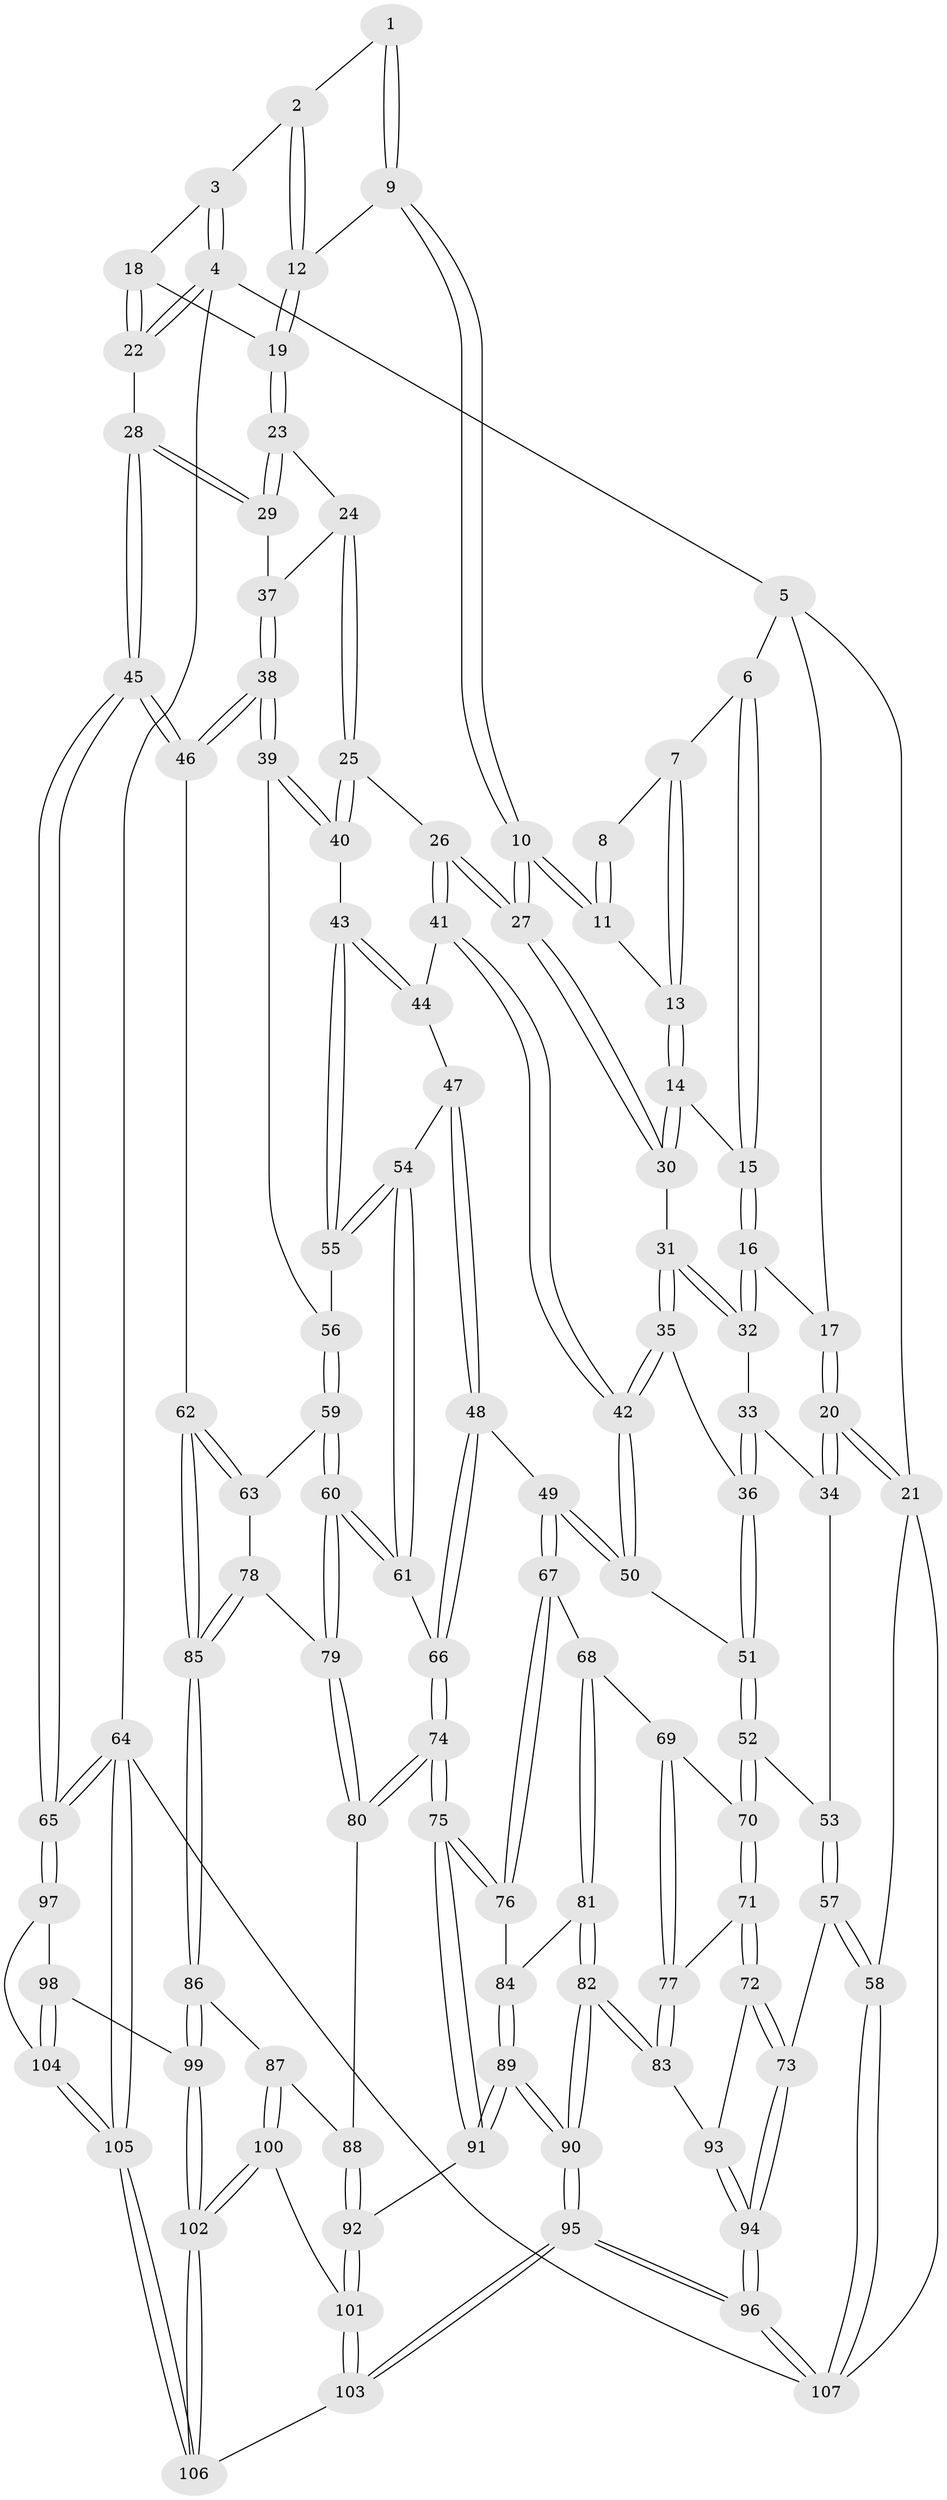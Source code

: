 // coarse degree distribution, {2: 0.03076923076923077, 3: 0.07692307692307693, 4: 0.46153846153846156, 5: 0.35384615384615387, 6: 0.07692307692307693}
// Generated by graph-tools (version 1.1) at 2025/24/03/03/25 07:24:32]
// undirected, 107 vertices, 264 edges
graph export_dot {
graph [start="1"]
  node [color=gray90,style=filled];
  1 [pos="+0.8178952147899579+0"];
  2 [pos="+0.8395973784338918+0"];
  3 [pos="+0.9476717115775388+0"];
  4 [pos="+1+0"];
  5 [pos="+0.03717244694439615+0"];
  6 [pos="+0.2850393016842202+0"];
  7 [pos="+0.44204811144357653+0"];
  8 [pos="+0.6213284616359335+0"];
  9 [pos="+0.7094532508064034+0.11855039240137863"];
  10 [pos="+0.6343665105716336+0.14942756561002285"];
  11 [pos="+0.6279936816471738+0.12458527594737076"];
  12 [pos="+0.7928591503712158+0.12950237175651869"];
  13 [pos="+0.45144714588165075+0"];
  14 [pos="+0.4237687824748638+0.15021437489169892"];
  15 [pos="+0.26575868201281944+0.16606169361926176"];
  16 [pos="+0.24383434874684676+0.18101520876803975"];
  17 [pos="+0.11741299555504185+0.031797463662684766"];
  18 [pos="+0.8566592307713434+0.10595651311212895"];
  19 [pos="+0.8284308162094047+0.14048991808564293"];
  20 [pos="+0+0.28015283370611543"];
  21 [pos="+0+0.2806640575190871"];
  22 [pos="+1+0.039762726051348465"];
  23 [pos="+0.8564318850431991+0.195237361458909"];
  24 [pos="+0.8163063824857743+0.28534718479692744"];
  25 [pos="+0.7576173117888829+0.3170178795738058"];
  26 [pos="+0.5936609120572288+0.2776642334527595"];
  27 [pos="+0.5728963818535439+0.2399437931415226"];
  28 [pos="+1+0.24136977118403208"];
  29 [pos="+1+0.2407611227131898"];
  30 [pos="+0.5521019732067818+0.23510785363113204"];
  31 [pos="+0.4050333370678985+0.33970673763162085"];
  32 [pos="+0.2314261433090304+0.20062518802924487"];
  33 [pos="+0.22758192989931064+0.2050767643981327"];
  34 [pos="+0.03513343665482445+0.3023134768344309"];
  35 [pos="+0.391490815763271+0.3608164648909297"];
  36 [pos="+0.31661256591894904+0.42023458608613173"];
  37 [pos="+0.8760268088466255+0.32156700701413365"];
  38 [pos="+0.9267206479962482+0.5049394058516194"];
  39 [pos="+0.8540921439019087+0.46843836430904506"];
  40 [pos="+0.7998335180874558+0.4395498900082528"];
  41 [pos="+0.586091288753503+0.36260147728131803"];
  42 [pos="+0.4985042034581876+0.4673939524696206"];
  43 [pos="+0.7147858888426374+0.4786855218772001"];
  44 [pos="+0.6087806787196663+0.3956812089379886"];
  45 [pos="+1+0.6012138763249124"];
  46 [pos="+1+0.6071440661266969"];
  47 [pos="+0.6181197108579839+0.49981888087617676"];
  48 [pos="+0.5039100438874574+0.583717904982778"];
  49 [pos="+0.49088010784063235+0.5813729066362312"];
  50 [pos="+0.48053925916469964+0.5021153552600867"];
  51 [pos="+0.31097408048171893+0.4424087559138677"];
  52 [pos="+0.23686078932063667+0.5120984428691786"];
  53 [pos="+0.15358488660263034+0.45809685485149576"];
  54 [pos="+0.6551051354202806+0.5511575200053742"];
  55 [pos="+0.7057677504687485+0.5248631692702895"];
  56 [pos="+0.7269400633376543+0.5473882452064626"];
  57 [pos="+0+0.7115357300840479"];
  58 [pos="+0+0.708674261968944"];
  59 [pos="+0.7802450156070622+0.6099921748624556"];
  60 [pos="+0.6305820958943492+0.6311695612525065"];
  61 [pos="+0.6146278273979543+0.6183008417245612"];
  62 [pos="+0.9704330483832532+0.6450946691068259"];
  63 [pos="+0.7890517080261358+0.614131699499872"];
  64 [pos="+1+1"];
  65 [pos="+1+0.8602860219657481"];
  66 [pos="+0.6055217169699486+0.618033440732573"];
  67 [pos="+0.4598369080137453+0.615302890196344"];
  68 [pos="+0.39075525496060753+0.630917330045679"];
  69 [pos="+0.272209700980665+0.5844575330966154"];
  70 [pos="+0.23957770547983545+0.535265657933667"];
  71 [pos="+0.02386720490430148+0.7041321674183904"];
  72 [pos="+0.016722762048074814+0.7084249216846028"];
  73 [pos="+0+0.7187837309704453"];
  74 [pos="+0.5409370583726516+0.7901626150773176"];
  75 [pos="+0.5376305565837934+0.7933449035571281"];
  76 [pos="+0.4893506639923807+0.7114531480448072"];
  77 [pos="+0.24895769277281296+0.6726348629518639"];
  78 [pos="+0.684079572289034+0.7115077951485498"];
  79 [pos="+0.6666893190301378+0.7098807602750334"];
  80 [pos="+0.6569739145113945+0.7245014681261729"];
  81 [pos="+0.37102407619169914+0.7047207238995352"];
  82 [pos="+0.28327105138384917+0.8014978092982905"];
  83 [pos="+0.2524897043752471+0.7827817780111523"];
  84 [pos="+0.4102920190298348+0.7513683371889349"];
  85 [pos="+0.8354094303847406+0.7983633070680324"];
  86 [pos="+0.8346905537239491+0.8000427133859922"];
  87 [pos="+0.758321878762293+0.832943650387293"];
  88 [pos="+0.6772021660734092+0.8044397417156229"];
  89 [pos="+0.42437210266008746+0.8774865237072451"];
  90 [pos="+0.3635475951044558+0.9254953254854427"];
  91 [pos="+0.5331976450281659+0.825600250238684"];
  92 [pos="+0.5697205315841358+0.8517728459137373"];
  93 [pos="+0.2107322764139805+0.7873859072165351"];
  94 [pos="+0.12295688920450684+0.9272476758655103"];
  95 [pos="+0.3027381295464803+1"];
  96 [pos="+0.22602083350401161+1"];
  97 [pos="+0.9868200576754842+0.9191004256615367"];
  98 [pos="+0.9069136067924211+0.9037089838876987"];
  99 [pos="+0.8469759739083371+0.8554292992677048"];
  100 [pos="+0.6864094472114238+0.9172857130464134"];
  101 [pos="+0.5863335228533381+0.8752578463840188"];
  102 [pos="+0.7617065968829668+1"];
  103 [pos="+0.5385439306321931+1"];
  104 [pos="+0.9244128337291969+0.9879625926025156"];
  105 [pos="+0.8597808433239034+1"];
  106 [pos="+0.7622587789936576+1"];
  107 [pos="+0+1"];
  1 -- 2;
  1 -- 9;
  1 -- 9;
  2 -- 3;
  2 -- 12;
  2 -- 12;
  3 -- 4;
  3 -- 4;
  3 -- 18;
  4 -- 5;
  4 -- 22;
  4 -- 22;
  4 -- 64;
  5 -- 6;
  5 -- 17;
  5 -- 21;
  6 -- 7;
  6 -- 15;
  6 -- 15;
  7 -- 8;
  7 -- 13;
  7 -- 13;
  8 -- 11;
  8 -- 11;
  9 -- 10;
  9 -- 10;
  9 -- 12;
  10 -- 11;
  10 -- 11;
  10 -- 27;
  10 -- 27;
  11 -- 13;
  12 -- 19;
  12 -- 19;
  13 -- 14;
  13 -- 14;
  14 -- 15;
  14 -- 30;
  14 -- 30;
  15 -- 16;
  15 -- 16;
  16 -- 17;
  16 -- 32;
  16 -- 32;
  17 -- 20;
  17 -- 20;
  18 -- 19;
  18 -- 22;
  18 -- 22;
  19 -- 23;
  19 -- 23;
  20 -- 21;
  20 -- 21;
  20 -- 34;
  20 -- 34;
  21 -- 58;
  21 -- 107;
  22 -- 28;
  23 -- 24;
  23 -- 29;
  23 -- 29;
  24 -- 25;
  24 -- 25;
  24 -- 37;
  25 -- 26;
  25 -- 40;
  25 -- 40;
  26 -- 27;
  26 -- 27;
  26 -- 41;
  26 -- 41;
  27 -- 30;
  27 -- 30;
  28 -- 29;
  28 -- 29;
  28 -- 45;
  28 -- 45;
  29 -- 37;
  30 -- 31;
  31 -- 32;
  31 -- 32;
  31 -- 35;
  31 -- 35;
  32 -- 33;
  33 -- 34;
  33 -- 36;
  33 -- 36;
  34 -- 53;
  35 -- 36;
  35 -- 42;
  35 -- 42;
  36 -- 51;
  36 -- 51;
  37 -- 38;
  37 -- 38;
  38 -- 39;
  38 -- 39;
  38 -- 46;
  38 -- 46;
  39 -- 40;
  39 -- 40;
  39 -- 56;
  40 -- 43;
  41 -- 42;
  41 -- 42;
  41 -- 44;
  42 -- 50;
  42 -- 50;
  43 -- 44;
  43 -- 44;
  43 -- 55;
  43 -- 55;
  44 -- 47;
  45 -- 46;
  45 -- 46;
  45 -- 65;
  45 -- 65;
  46 -- 62;
  47 -- 48;
  47 -- 48;
  47 -- 54;
  48 -- 49;
  48 -- 66;
  48 -- 66;
  49 -- 50;
  49 -- 50;
  49 -- 67;
  49 -- 67;
  50 -- 51;
  51 -- 52;
  51 -- 52;
  52 -- 53;
  52 -- 70;
  52 -- 70;
  53 -- 57;
  53 -- 57;
  54 -- 55;
  54 -- 55;
  54 -- 61;
  54 -- 61;
  55 -- 56;
  56 -- 59;
  56 -- 59;
  57 -- 58;
  57 -- 58;
  57 -- 73;
  58 -- 107;
  58 -- 107;
  59 -- 60;
  59 -- 60;
  59 -- 63;
  60 -- 61;
  60 -- 61;
  60 -- 79;
  60 -- 79;
  61 -- 66;
  62 -- 63;
  62 -- 63;
  62 -- 85;
  62 -- 85;
  63 -- 78;
  64 -- 65;
  64 -- 65;
  64 -- 105;
  64 -- 105;
  64 -- 107;
  65 -- 97;
  65 -- 97;
  66 -- 74;
  66 -- 74;
  67 -- 68;
  67 -- 76;
  67 -- 76;
  68 -- 69;
  68 -- 81;
  68 -- 81;
  69 -- 70;
  69 -- 77;
  69 -- 77;
  70 -- 71;
  70 -- 71;
  71 -- 72;
  71 -- 72;
  71 -- 77;
  72 -- 73;
  72 -- 73;
  72 -- 93;
  73 -- 94;
  73 -- 94;
  74 -- 75;
  74 -- 75;
  74 -- 80;
  74 -- 80;
  75 -- 76;
  75 -- 76;
  75 -- 91;
  75 -- 91;
  76 -- 84;
  77 -- 83;
  77 -- 83;
  78 -- 79;
  78 -- 85;
  78 -- 85;
  79 -- 80;
  79 -- 80;
  80 -- 88;
  81 -- 82;
  81 -- 82;
  81 -- 84;
  82 -- 83;
  82 -- 83;
  82 -- 90;
  82 -- 90;
  83 -- 93;
  84 -- 89;
  84 -- 89;
  85 -- 86;
  85 -- 86;
  86 -- 87;
  86 -- 99;
  86 -- 99;
  87 -- 88;
  87 -- 100;
  87 -- 100;
  88 -- 92;
  88 -- 92;
  89 -- 90;
  89 -- 90;
  89 -- 91;
  89 -- 91;
  90 -- 95;
  90 -- 95;
  91 -- 92;
  92 -- 101;
  92 -- 101;
  93 -- 94;
  93 -- 94;
  94 -- 96;
  94 -- 96;
  95 -- 96;
  95 -- 96;
  95 -- 103;
  95 -- 103;
  96 -- 107;
  96 -- 107;
  97 -- 98;
  97 -- 104;
  98 -- 99;
  98 -- 104;
  98 -- 104;
  99 -- 102;
  99 -- 102;
  100 -- 101;
  100 -- 102;
  100 -- 102;
  101 -- 103;
  101 -- 103;
  102 -- 106;
  102 -- 106;
  103 -- 106;
  104 -- 105;
  104 -- 105;
  105 -- 106;
  105 -- 106;
}
